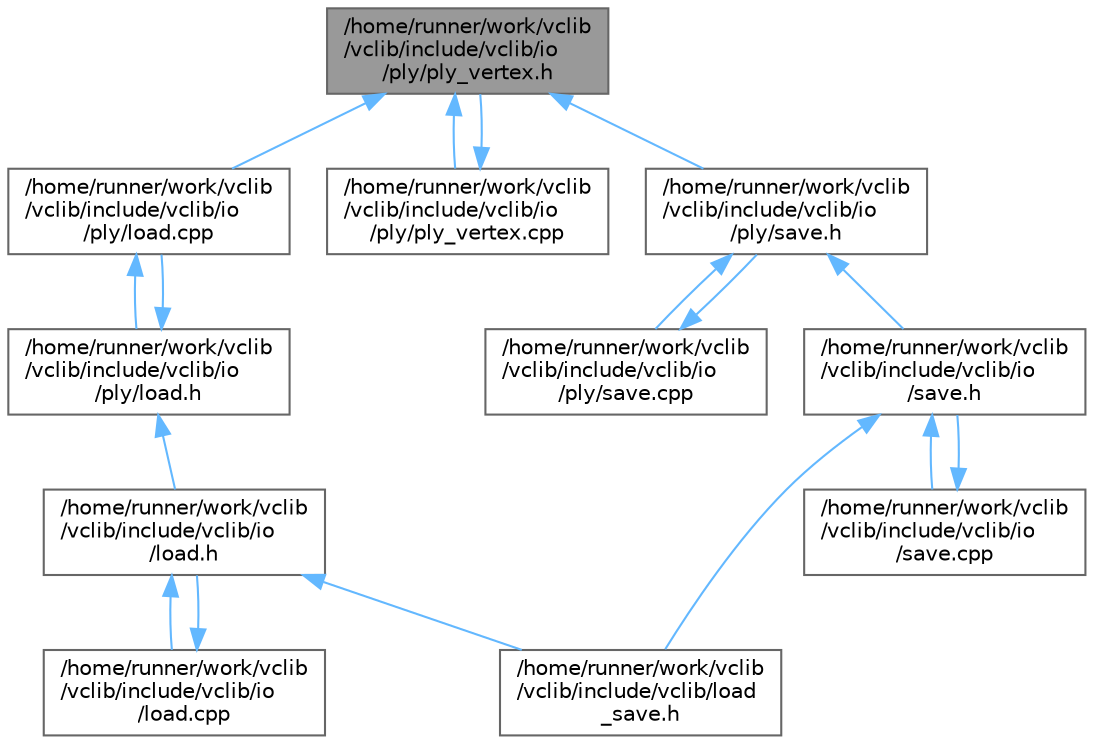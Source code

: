digraph "/home/runner/work/vclib/vclib/include/vclib/io/ply/ply_vertex.h"
{
 // LATEX_PDF_SIZE
  bgcolor="transparent";
  edge [fontname=Helvetica,fontsize=10,labelfontname=Helvetica,labelfontsize=10];
  node [fontname=Helvetica,fontsize=10,shape=box,height=0.2,width=0.4];
  Node1 [label="/home/runner/work/vclib\l/vclib/include/vclib/io\l/ply/ply_vertex.h",height=0.2,width=0.4,color="gray40", fillcolor="grey60", style="filled", fontcolor="black",tooltip=" "];
  Node1 -> Node2 [dir="back",color="steelblue1",style="solid"];
  Node2 [label="/home/runner/work/vclib\l/vclib/include/vclib/io\l/ply/load.cpp",height=0.2,width=0.4,color="grey40", fillcolor="white", style="filled",URL="$ply_2load_8cpp.html",tooltip=" "];
  Node2 -> Node3 [dir="back",color="steelblue1",style="solid"];
  Node3 [label="/home/runner/work/vclib\l/vclib/include/vclib/io\l/ply/load.h",height=0.2,width=0.4,color="grey40", fillcolor="white", style="filled",URL="$ply_2load_8h.html",tooltip=" "];
  Node3 -> Node4 [dir="back",color="steelblue1",style="solid"];
  Node4 [label="/home/runner/work/vclib\l/vclib/include/vclib/io\l/load.h",height=0.2,width=0.4,color="grey40", fillcolor="white", style="filled",URL="$load_8h.html",tooltip=" "];
  Node4 -> Node5 [dir="back",color="steelblue1",style="solid"];
  Node5 [label="/home/runner/work/vclib\l/vclib/include/vclib/io\l/load.cpp",height=0.2,width=0.4,color="grey40", fillcolor="white", style="filled",URL="$load_8cpp.html",tooltip=" "];
  Node5 -> Node4 [dir="back",color="steelblue1",style="solid"];
  Node4 -> Node6 [dir="back",color="steelblue1",style="solid"];
  Node6 [label="/home/runner/work/vclib\l/vclib/include/vclib/load\l_save.h",height=0.2,width=0.4,color="grey40", fillcolor="white", style="filled",URL="$load__save_8h.html",tooltip=" "];
  Node3 -> Node2 [dir="back",color="steelblue1",style="solid"];
  Node1 -> Node7 [dir="back",color="steelblue1",style="solid"];
  Node7 [label="/home/runner/work/vclib\l/vclib/include/vclib/io\l/ply/ply_vertex.cpp",height=0.2,width=0.4,color="grey40", fillcolor="white", style="filled",URL="$ply__vertex_8cpp.html",tooltip=" "];
  Node7 -> Node1 [dir="back",color="steelblue1",style="solid"];
  Node1 -> Node8 [dir="back",color="steelblue1",style="solid"];
  Node8 [label="/home/runner/work/vclib\l/vclib/include/vclib/io\l/ply/save.h",height=0.2,width=0.4,color="grey40", fillcolor="white", style="filled",URL="$ply_2save_8h.html",tooltip=" "];
  Node8 -> Node9 [dir="back",color="steelblue1",style="solid"];
  Node9 [label="/home/runner/work/vclib\l/vclib/include/vclib/io\l/ply/save.cpp",height=0.2,width=0.4,color="grey40", fillcolor="white", style="filled",URL="$ply_2save_8cpp.html",tooltip=" "];
  Node9 -> Node8 [dir="back",color="steelblue1",style="solid"];
  Node8 -> Node10 [dir="back",color="steelblue1",style="solid"];
  Node10 [label="/home/runner/work/vclib\l/vclib/include/vclib/io\l/save.h",height=0.2,width=0.4,color="grey40", fillcolor="white", style="filled",URL="$save_8h.html",tooltip=" "];
  Node10 -> Node11 [dir="back",color="steelblue1",style="solid"];
  Node11 [label="/home/runner/work/vclib\l/vclib/include/vclib/io\l/save.cpp",height=0.2,width=0.4,color="grey40", fillcolor="white", style="filled",URL="$save_8cpp.html",tooltip=" "];
  Node11 -> Node10 [dir="back",color="steelblue1",style="solid"];
  Node10 -> Node6 [dir="back",color="steelblue1",style="solid"];
}

